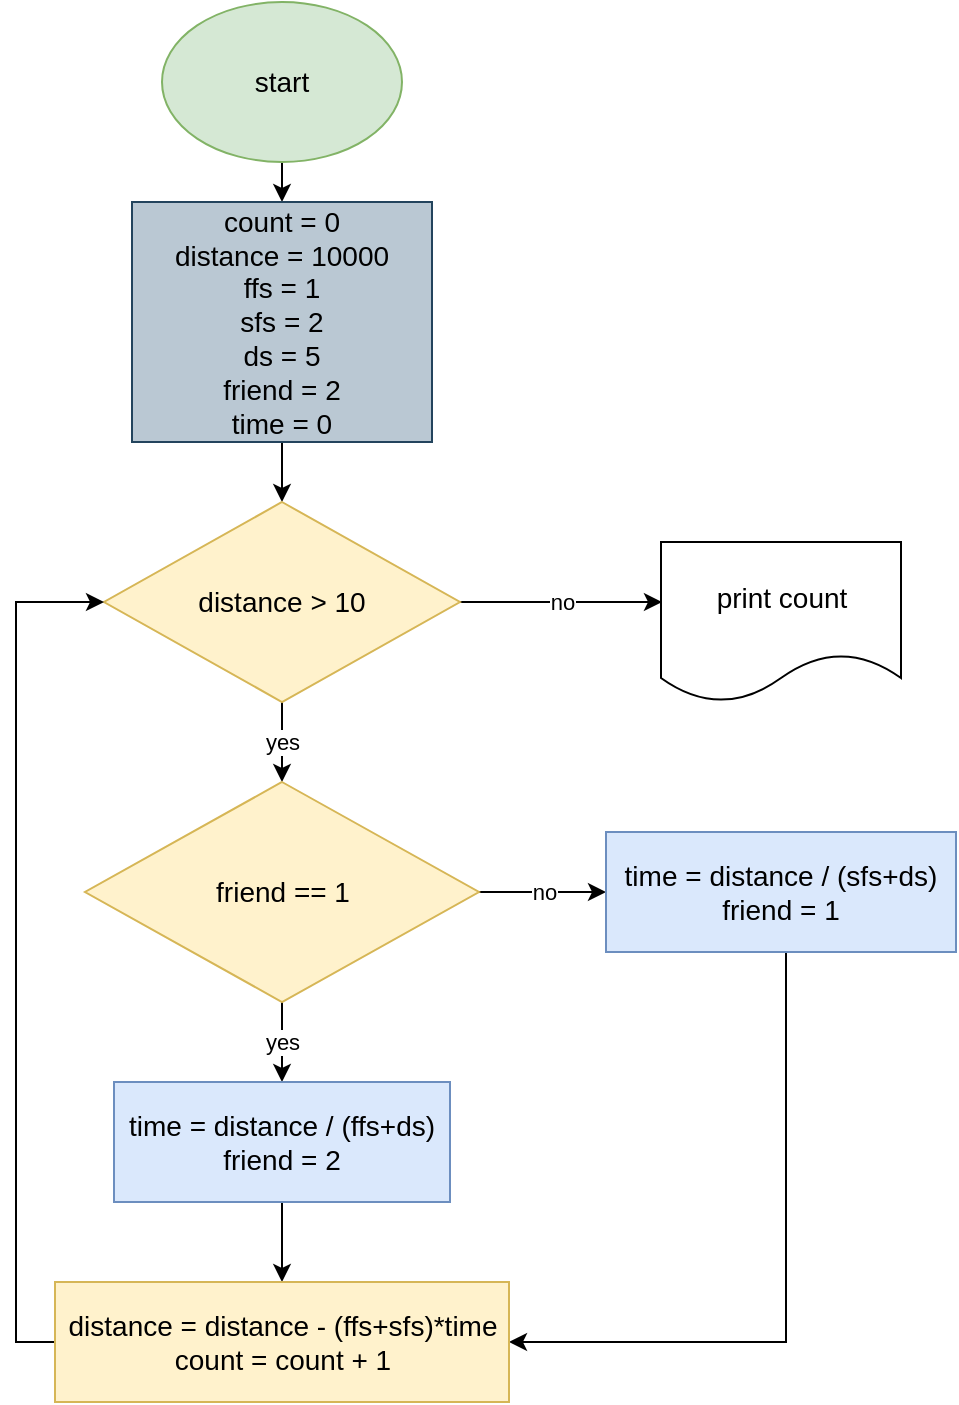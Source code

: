 <mxfile version="21.0.8" type="device" pages="2"><diagram name="задача 3" id="IBn-j58fUVxADwhPC1PJ"><mxGraphModel dx="1188" dy="647" grid="1" gridSize="10" guides="1" tooltips="1" connect="1" arrows="1" fold="1" page="1" pageScale="1" pageWidth="827" pageHeight="1169" math="0" shadow="0"><root><mxCell id="0"/><mxCell id="1" parent="0"/><mxCell id="Xtw61ts0M3DLLUP_I-TT-1" style="edgeStyle=orthogonalEdgeStyle;rounded=0;orthogonalLoop=1;jettySize=auto;html=1;entryX=0.5;entryY=0;entryDx=0;entryDy=0;fontSize=14;" edge="1" parent="1" target="Xtw61ts0M3DLLUP_I-TT-3"><mxGeometry relative="1" as="geometry"><mxPoint x="288" y="100" as="sourcePoint"/></mxGeometry></mxCell><mxCell id="Xtw61ts0M3DLLUP_I-TT-2" value="start" style="ellipse;whiteSpace=wrap;html=1;fontSize=14;fillColor=#d5e8d4;strokeColor=#82b366;" vertex="1" parent="1"><mxGeometry x="228" y="30" width="120" height="80" as="geometry"/></mxCell><mxCell id="Xtw61ts0M3DLLUP_I-TT-5" value="" style="edgeStyle=orthogonalEdgeStyle;rounded=0;orthogonalLoop=1;jettySize=auto;html=1;" edge="1" parent="1" source="Xtw61ts0M3DLLUP_I-TT-3" target="Xtw61ts0M3DLLUP_I-TT-4"><mxGeometry relative="1" as="geometry"/></mxCell><mxCell id="Xtw61ts0M3DLLUP_I-TT-3" value="count = 0&lt;br&gt;distance = 10000&lt;br&gt;ffs = 1&lt;br&gt;sfs = 2&lt;br&gt;ds = 5&lt;br&gt;friend = 2&lt;br&gt;time = 0" style="rounded=0;whiteSpace=wrap;html=1;fontSize=14;fillColor=#bac8d3;strokeColor=#23445d;" vertex="1" parent="1"><mxGeometry x="213" y="130" width="150" height="120" as="geometry"/></mxCell><mxCell id="Xtw61ts0M3DLLUP_I-TT-9" value="yes" style="edgeStyle=orthogonalEdgeStyle;rounded=0;orthogonalLoop=1;jettySize=auto;html=1;" edge="1" parent="1" source="Xtw61ts0M3DLLUP_I-TT-4" target="Xtw61ts0M3DLLUP_I-TT-8"><mxGeometry relative="1" as="geometry"/></mxCell><mxCell id="Xtw61ts0M3DLLUP_I-TT-21" value="no" style="edgeStyle=orthogonalEdgeStyle;rounded=0;orthogonalLoop=1;jettySize=auto;html=1;entryX=0.004;entryY=0.375;entryDx=0;entryDy=0;entryPerimeter=0;" edge="1" parent="1" source="Xtw61ts0M3DLLUP_I-TT-4" target="Xtw61ts0M3DLLUP_I-TT-20"><mxGeometry relative="1" as="geometry"/></mxCell><mxCell id="Xtw61ts0M3DLLUP_I-TT-4" value="distance &amp;gt; 10" style="rhombus;whiteSpace=wrap;html=1;fontSize=14;fillColor=#fff2cc;strokeColor=#d6b656;rounded=0;" vertex="1" parent="1"><mxGeometry x="199" y="280" width="178" height="100" as="geometry"/></mxCell><mxCell id="Xtw61ts0M3DLLUP_I-TT-11" value="yes" style="edgeStyle=orthogonalEdgeStyle;rounded=0;orthogonalLoop=1;jettySize=auto;html=1;" edge="1" parent="1" source="Xtw61ts0M3DLLUP_I-TT-8" target="Xtw61ts0M3DLLUP_I-TT-10"><mxGeometry relative="1" as="geometry"/></mxCell><mxCell id="Xtw61ts0M3DLLUP_I-TT-15" value="no" style="edgeStyle=orthogonalEdgeStyle;rounded=0;orthogonalLoop=1;jettySize=auto;html=1;" edge="1" parent="1" source="Xtw61ts0M3DLLUP_I-TT-8" target="Xtw61ts0M3DLLUP_I-TT-14"><mxGeometry relative="1" as="geometry"/></mxCell><mxCell id="Xtw61ts0M3DLLUP_I-TT-8" value="friend == 1" style="rhombus;whiteSpace=wrap;html=1;fontSize=14;fillColor=#fff2cc;strokeColor=#d6b656;rounded=0;" vertex="1" parent="1"><mxGeometry x="189.5" y="420" width="197" height="110" as="geometry"/></mxCell><mxCell id="Xtw61ts0M3DLLUP_I-TT-17" value="" style="edgeStyle=orthogonalEdgeStyle;rounded=0;orthogonalLoop=1;jettySize=auto;html=1;" edge="1" parent="1" source="Xtw61ts0M3DLLUP_I-TT-10" target="Xtw61ts0M3DLLUP_I-TT-16"><mxGeometry relative="1" as="geometry"/></mxCell><mxCell id="Xtw61ts0M3DLLUP_I-TT-10" value="time = distance / (ffs+ds)&lt;br&gt;friend = 2" style="whiteSpace=wrap;html=1;fontSize=14;fillColor=#dae8fc;strokeColor=#6c8ebf;rounded=0;" vertex="1" parent="1"><mxGeometry x="204" y="570" width="168" height="60" as="geometry"/></mxCell><mxCell id="Xtw61ts0M3DLLUP_I-TT-18" style="edgeStyle=orthogonalEdgeStyle;rounded=0;orthogonalLoop=1;jettySize=auto;html=1;entryX=1;entryY=0.5;entryDx=0;entryDy=0;" edge="1" parent="1" source="Xtw61ts0M3DLLUP_I-TT-14" target="Xtw61ts0M3DLLUP_I-TT-16"><mxGeometry relative="1" as="geometry"><Array as="points"><mxPoint x="540" y="700"/></Array></mxGeometry></mxCell><mxCell id="Xtw61ts0M3DLLUP_I-TT-14" value="time = distance / (sfs+ds)&lt;br&gt;friend = 1" style="whiteSpace=wrap;html=1;fontSize=14;fillColor=#dae8fc;strokeColor=#6c8ebf;rounded=0;" vertex="1" parent="1"><mxGeometry x="450" y="445" width="175" height="60" as="geometry"/></mxCell><mxCell id="Xtw61ts0M3DLLUP_I-TT-19" style="edgeStyle=orthogonalEdgeStyle;rounded=0;orthogonalLoop=1;jettySize=auto;html=1;entryX=0;entryY=0.5;entryDx=0;entryDy=0;" edge="1" parent="1" source="Xtw61ts0M3DLLUP_I-TT-16" target="Xtw61ts0M3DLLUP_I-TT-4"><mxGeometry relative="1" as="geometry"><mxPoint x="150" y="320" as="targetPoint"/><Array as="points"><mxPoint x="155" y="700"/><mxPoint x="155" y="330"/></Array></mxGeometry></mxCell><mxCell id="Xtw61ts0M3DLLUP_I-TT-16" value="distance = distance - (ffs+sfs)*time&lt;br&gt;count = count + 1" style="whiteSpace=wrap;html=1;fontSize=14;fillColor=#fff2cc;strokeColor=#d6b656;rounded=0;" vertex="1" parent="1"><mxGeometry x="174.5" y="670" width="227" height="60" as="geometry"/></mxCell><mxCell id="Xtw61ts0M3DLLUP_I-TT-20" value="print count" style="shape=document;whiteSpace=wrap;html=1;boundedLbl=1;fontSize=14;" vertex="1" parent="1"><mxGeometry x="477.5" y="300" width="120" height="80" as="geometry"/></mxCell></root></mxGraphModel></diagram><diagram id="4fHZDz09x7ikiZSjdvOS" name="задача 4"><mxGraphModel dx="962" dy="524" grid="1" gridSize="10" guides="1" tooltips="1" connect="1" arrows="1" fold="1" page="1" pageScale="1" pageWidth="827" pageHeight="1169" math="0" shadow="0"><root><mxCell id="0"/><mxCell id="1" parent="0"/><mxCell id="-9CNRn9A8tQ2yhwnyXnP-7" style="edgeStyle=orthogonalEdgeStyle;rounded=0;orthogonalLoop=1;jettySize=auto;html=1;entryX=0.5;entryY=0;entryDx=0;entryDy=0;fontSize=14;" edge="1" parent="1" source="-9CNRn9A8tQ2yhwnyXnP-2" target="-9CNRn9A8tQ2yhwnyXnP-4"><mxGeometry relative="1" as="geometry"/></mxCell><mxCell id="-9CNRn9A8tQ2yhwnyXnP-2" value="start" style="ellipse;whiteSpace=wrap;html=1;fontSize=14;fillColor=#d5e8d4;strokeColor=#82b366;" vertex="1" parent="1"><mxGeometry x="228" y="30" width="120" height="80" as="geometry"/></mxCell><mxCell id="1uUhkU7LhN_bltsjkyWD-7" style="edgeStyle=orthogonalEdgeStyle;rounded=0;orthogonalLoop=1;jettySize=auto;html=1;entryX=0.5;entryY=0;entryDx=0;entryDy=0;" edge="1" parent="1" source="-9CNRn9A8tQ2yhwnyXnP-4" target="-9CNRn9A8tQ2yhwnyXnP-24"><mxGeometry relative="1" as="geometry"/></mxCell><mxCell id="-9CNRn9A8tQ2yhwnyXnP-4" value="numbers[]&lt;br style=&quot;font-size: 14px;&quot;&gt;sorted_size = 0&lt;br style=&quot;font-size: 14px;&quot;&gt;size = numbers.length = 10" style="whiteSpace=wrap;html=1;fontSize=14;fillColor=#bac8d3;strokeColor=#23445d;" vertex="1" parent="1"><mxGeometry x="194.75" y="130" width="186.5" height="70" as="geometry"/></mxCell><mxCell id="-9CNRn9A8tQ2yhwnyXnP-32" style="edgeStyle=orthogonalEdgeStyle;rounded=0;orthogonalLoop=1;jettySize=auto;html=1;entryX=0.5;entryY=0;entryDx=0;entryDy=0;fontSize=14;" edge="1" parent="1" source="-9CNRn9A8tQ2yhwnyXnP-11" target="-9CNRn9A8tQ2yhwnyXnP-25"><mxGeometry relative="1" as="geometry"/></mxCell><mxCell id="1uUhkU7LhN_bltsjkyWD-3" style="edgeStyle=orthogonalEdgeStyle;rounded=0;orthogonalLoop=1;jettySize=auto;html=1;exitX=0.5;exitY=0;exitDx=0;exitDy=0;" edge="1" parent="1" source="-9CNRn9A8tQ2yhwnyXnP-11"><mxGeometry relative="1" as="geometry"><mxPoint x="288.476" y="360" as="targetPoint"/></mxGeometry></mxCell><mxCell id="-9CNRn9A8tQ2yhwnyXnP-11" value="index = 0&lt;br&gt;temp = 0&amp;nbsp;" style="whiteSpace=wrap;html=1;fontSize=14;fillColor=#dae8fc;strokeColor=#6c8ebf;" vertex="1" parent="1"><mxGeometry x="228" y="360" width="122" height="40" as="geometry"/></mxCell><mxCell id="-9CNRn9A8tQ2yhwnyXnP-19" value="yes" style="edgeStyle=orthogonalEdgeStyle;rounded=0;orthogonalLoop=1;jettySize=auto;html=1;fontSize=14;" edge="1" parent="1" target="-9CNRn9A8tQ2yhwnyXnP-18"><mxGeometry relative="1" as="geometry"><mxPoint x="288.0" y="490" as="sourcePoint"/></mxGeometry></mxCell><mxCell id="-9CNRn9A8tQ2yhwnyXnP-22" value="yes" style="edgeStyle=orthogonalEdgeStyle;rounded=0;orthogonalLoop=1;jettySize=auto;html=1;fontSize=14;" edge="1" parent="1" source="-9CNRn9A8tQ2yhwnyXnP-18" target="-9CNRn9A8tQ2yhwnyXnP-21"><mxGeometry relative="1" as="geometry"/></mxCell><mxCell id="-9CNRn9A8tQ2yhwnyXnP-35" value="no" style="edgeStyle=orthogonalEdgeStyle;rounded=0;orthogonalLoop=1;jettySize=auto;html=1;entryX=1;entryY=0.5;entryDx=0;entryDy=0;fontSize=14;" edge="1" parent="1" source="-9CNRn9A8tQ2yhwnyXnP-18" target="-9CNRn9A8tQ2yhwnyXnP-26"><mxGeometry x="-0.595" relative="1" as="geometry"><Array as="points"><mxPoint x="460" y="600"/><mxPoint x="460" y="800"/></Array><mxPoint as="offset"/></mxGeometry></mxCell><mxCell id="-9CNRn9A8tQ2yhwnyXnP-18" value="numbers[index] &amp;gt; numbers[index+1]" style="rhombus;whiteSpace=wrap;html=1;fontSize=14;fillColor=#fff2cc;strokeColor=#d6b656;" vertex="1" parent="1"><mxGeometry x="140.01" y="560" width="297" height="80" as="geometry"/></mxCell><mxCell id="-9CNRn9A8tQ2yhwnyXnP-27" value="" style="edgeStyle=orthogonalEdgeStyle;rounded=0;orthogonalLoop=1;jettySize=auto;html=1;fontSize=14;" edge="1" parent="1" source="-9CNRn9A8tQ2yhwnyXnP-21" target="-9CNRn9A8tQ2yhwnyXnP-26"><mxGeometry relative="1" as="geometry"/></mxCell><mxCell id="-9CNRn9A8tQ2yhwnyXnP-21" value="temp = numbers[index]&lt;br style=&quot;font-size: 14px;&quot;&gt;numbers[index] = numbers[index] + 1&lt;br style=&quot;font-size: 14px;&quot;&gt;numbers[index] + 1 = temp" style="whiteSpace=wrap;html=1;fontSize=14;fillColor=#dae8fc;strokeColor=#6c8ebf;" vertex="1" parent="1"><mxGeometry x="168" y="680" width="241" height="60" as="geometry"/></mxCell><mxCell id="1uUhkU7LhN_bltsjkyWD-2" style="edgeStyle=orthogonalEdgeStyle;rounded=0;orthogonalLoop=1;jettySize=auto;html=1;entryX=0;entryY=0.5;entryDx=0;entryDy=0;fontSize=14;" edge="1" parent="1" source="-9CNRn9A8tQ2yhwnyXnP-24" target="1uUhkU7LhN_bltsjkyWD-1"><mxGeometry relative="1" as="geometry"/></mxCell><mxCell id="1uUhkU7LhN_bltsjkyWD-8" value="yes" style="edgeStyle=orthogonalEdgeStyle;rounded=0;orthogonalLoop=1;jettySize=auto;html=1;entryX=0.5;entryY=0;entryDx=0;entryDy=0;" edge="1" parent="1" source="-9CNRn9A8tQ2yhwnyXnP-24" target="-9CNRn9A8tQ2yhwnyXnP-11"><mxGeometry relative="1" as="geometry"/></mxCell><mxCell id="-9CNRn9A8tQ2yhwnyXnP-24" value="sorted_size &amp;lt; size-1," style="rhombus;whiteSpace=wrap;html=1;fillColor=#fff2cc;strokeColor=#d6b656;fontSize=14;" vertex="1" parent="1"><mxGeometry x="207.51" y="225" width="162" height="90" as="geometry"/></mxCell><mxCell id="-9CNRn9A8tQ2yhwnyXnP-33" value="no" style="edgeStyle=orthogonalEdgeStyle;rounded=0;orthogonalLoop=1;jettySize=auto;html=1;entryX=1;entryY=0.5;entryDx=0;entryDy=0;fontSize=14;" edge="1" parent="1" source="-9CNRn9A8tQ2yhwnyXnP-25" target="-9CNRn9A8tQ2yhwnyXnP-28"><mxGeometry x="-0.875" relative="1" as="geometry"><mxPoint x="372" y="800" as="targetPoint"/><Array as="points"><mxPoint x="500" y="470"/><mxPoint x="500" y="880"/><mxPoint x="389" y="880"/></Array><mxPoint as="offset"/></mxGeometry></mxCell><mxCell id="-9CNRn9A8tQ2yhwnyXnP-25" value="index &amp;lt; (size - 1 - sorted_size)" style="rhombus;whiteSpace=wrap;html=1;fillColor=#fff2cc;strokeColor=#d6b656;fontSize=14;" vertex="1" parent="1"><mxGeometry x="143" y="430" width="290" height="80" as="geometry"/></mxCell><mxCell id="-9CNRn9A8tQ2yhwnyXnP-30" style="edgeStyle=orthogonalEdgeStyle;rounded=0;orthogonalLoop=1;jettySize=auto;html=1;entryX=0;entryY=0.5;entryDx=0;entryDy=0;fontSize=14;" edge="1" parent="1" source="-9CNRn9A8tQ2yhwnyXnP-26" target="-9CNRn9A8tQ2yhwnyXnP-25"><mxGeometry relative="1" as="geometry"><Array as="points"><mxPoint x="123" y="800"/><mxPoint x="123" y="470"/></Array></mxGeometry></mxCell><mxCell id="-9CNRn9A8tQ2yhwnyXnP-26" value="index = index + 1" style="whiteSpace=wrap;html=1;fontSize=14;fillColor=#dae8fc;strokeColor=#6c8ebf;" vertex="1" parent="1"><mxGeometry x="205.25" y="780" width="166.5" height="40" as="geometry"/></mxCell><mxCell id="-9CNRn9A8tQ2yhwnyXnP-31" style="edgeStyle=orthogonalEdgeStyle;rounded=0;orthogonalLoop=1;jettySize=auto;html=1;entryX=0;entryY=0.5;entryDx=0;entryDy=0;fontSize=14;" edge="1" parent="1" source="-9CNRn9A8tQ2yhwnyXnP-28" target="-9CNRn9A8tQ2yhwnyXnP-24"><mxGeometry relative="1" as="geometry"><Array as="points"><mxPoint x="80" y="865"/><mxPoint x="80" y="270"/></Array></mxGeometry></mxCell><mxCell id="-9CNRn9A8tQ2yhwnyXnP-28" value="sortrd_size = sorted_size + 1" style="whiteSpace=wrap;html=1;fontSize=14;fillColor=#dae8fc;strokeColor=#6c8ebf;" vertex="1" parent="1"><mxGeometry x="187.88" y="860" width="201.25" height="50" as="geometry"/></mxCell><mxCell id="1uUhkU7LhN_bltsjkyWD-1" value="nombers" style="shape=document;whiteSpace=wrap;html=1;boundedLbl=1;fontSize=14;" vertex="1" parent="1"><mxGeometry x="437.01" y="230" width="120" height="80" as="geometry"/></mxCell></root></mxGraphModel></diagram></mxfile>